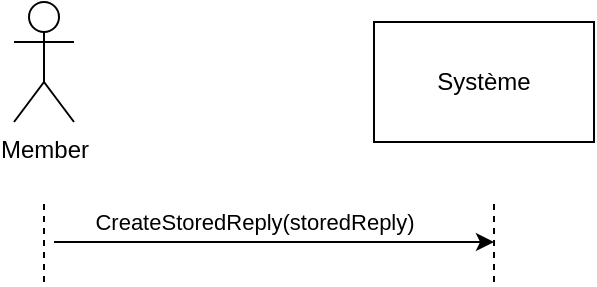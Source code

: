 <mxfile version="13.1.3"><diagram id="HokmBCTXs0-2HbBA9BNa" name="Page-1"><mxGraphModel dx="821" dy="752" grid="1" gridSize="10" guides="1" tooltips="1" connect="1" arrows="1" fold="1" page="1" pageScale="1" pageWidth="827" pageHeight="1169" math="0" shadow="0"><root><mxCell id="0"/><mxCell id="1" parent="0"/><mxCell id="0eaF_rnGe1nFxfgoXEgK-1" value="Member" style="shape=umlActor;verticalLabelPosition=bottom;labelBackgroundColor=#ffffff;verticalAlign=top;html=1;outlineConnect=0;" vertex="1" parent="1"><mxGeometry x="230" y="70" width="30" height="60" as="geometry"/></mxCell><mxCell id="0eaF_rnGe1nFxfgoXEgK-3" value="Système" style="rounded=0;whiteSpace=wrap;html=1;" vertex="1" parent="1"><mxGeometry x="410" y="80" width="110" height="60" as="geometry"/></mxCell><mxCell id="0eaF_rnGe1nFxfgoXEgK-4" value="" style="endArrow=none;dashed=1;html=1;" edge="1" parent="1"><mxGeometry width="50" height="50" relative="1" as="geometry"><mxPoint x="470" y="210" as="sourcePoint"/><mxPoint x="470" y="170" as="targetPoint"/></mxGeometry></mxCell><mxCell id="0eaF_rnGe1nFxfgoXEgK-5" value="" style="endArrow=none;dashed=1;html=1;" edge="1" parent="1"><mxGeometry width="50" height="50" relative="1" as="geometry"><mxPoint x="245" y="210" as="sourcePoint"/><mxPoint x="245" y="170" as="targetPoint"/></mxGeometry></mxCell><mxCell id="0eaF_rnGe1nFxfgoXEgK-6" value="CreateStoredReply(storedReply)" style="endArrow=classic;html=1;" edge="1" parent="1"><mxGeometry x="-0.091" y="10" width="50" height="50" relative="1" as="geometry"><mxPoint x="250" y="190" as="sourcePoint"/><mxPoint x="470" y="190" as="targetPoint"/><mxPoint as="offset"/></mxGeometry></mxCell></root></mxGraphModel></diagram></mxfile>